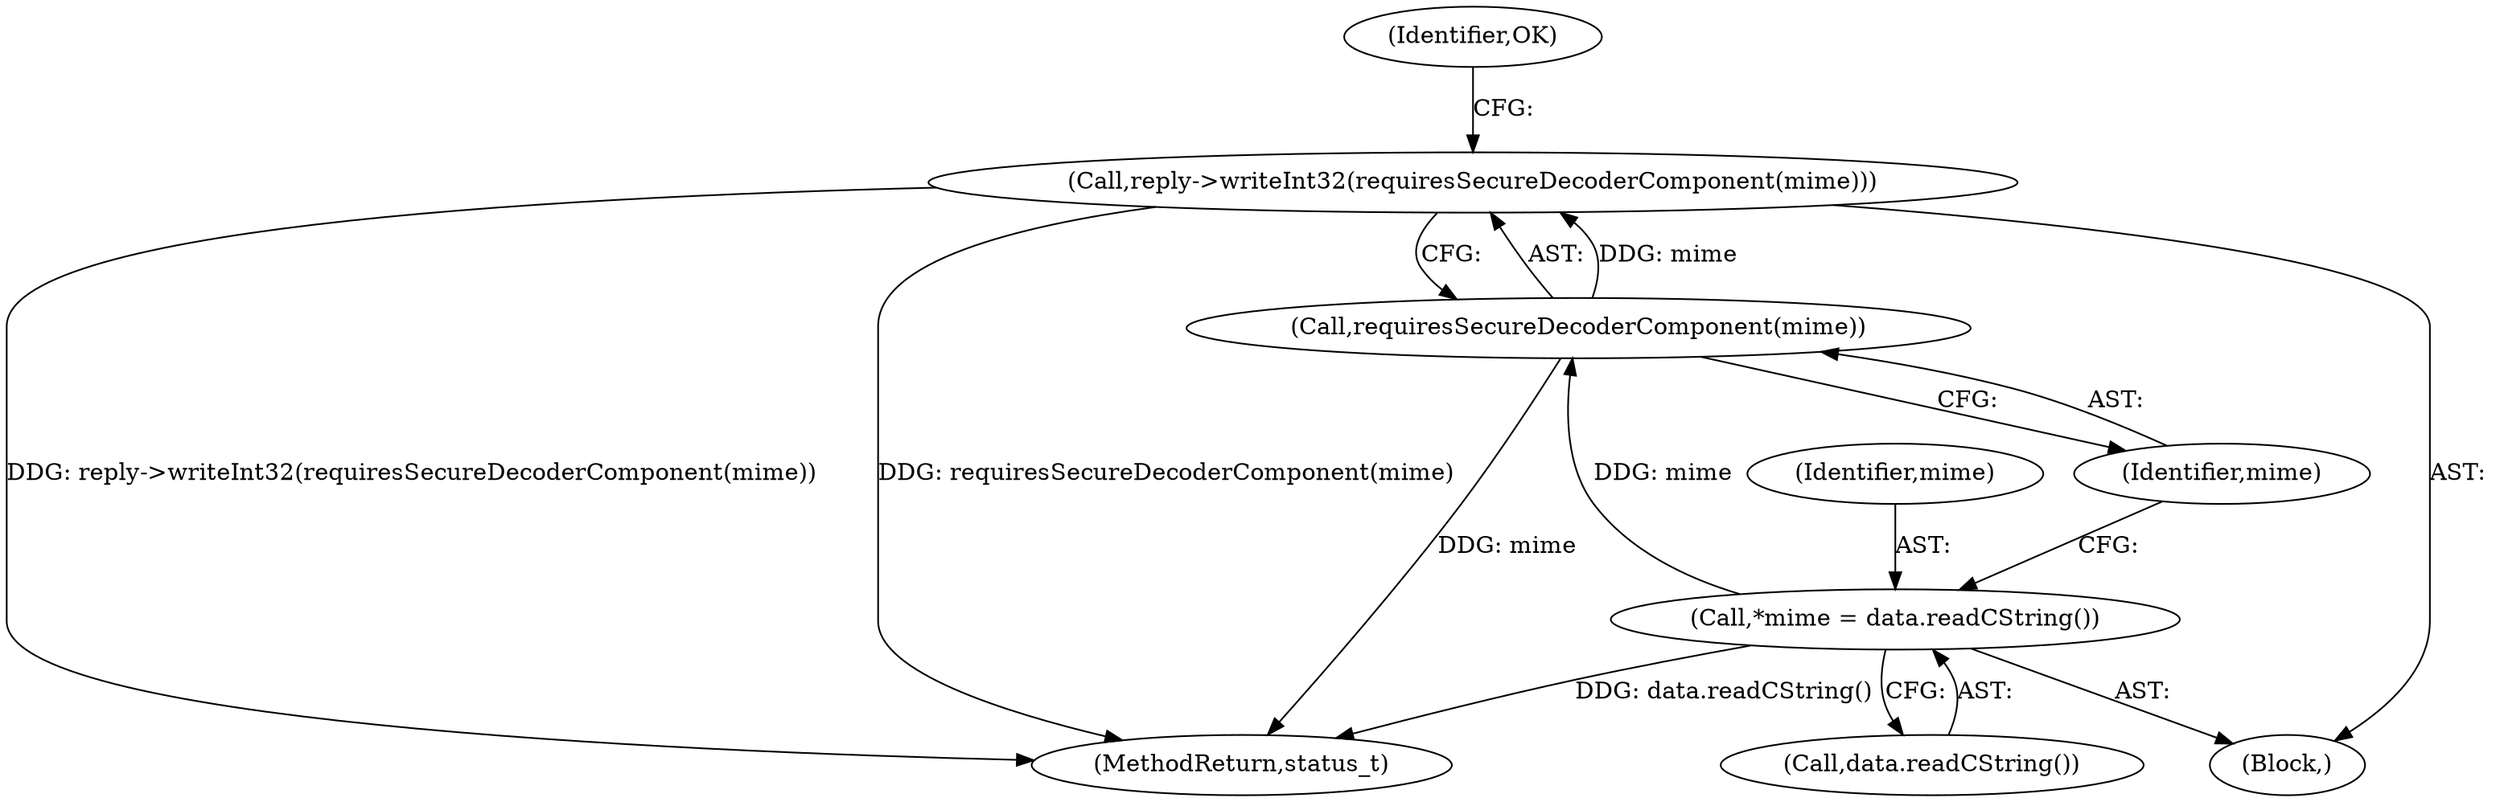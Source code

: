 digraph "0_Android_22f824feac43d5758f9a70b77f2aca840ba62c3b@API" {
"1000203" [label="(Call,reply->writeInt32(requiresSecureDecoderComponent(mime)))"];
"1000204" [label="(Call,requiresSecureDecoderComponent(mime))"];
"1000200" [label="(Call,*mime = data.readCString())"];
"1000483" [label="(MethodReturn,status_t)"];
"1000200" [label="(Call,*mime = data.readCString())"];
"1000201" [label="(Identifier,mime)"];
"1000207" [label="(Identifier,OK)"];
"1000202" [label="(Call,data.readCString())"];
"1000205" [label="(Identifier,mime)"];
"1000203" [label="(Call,reply->writeInt32(requiresSecureDecoderComponent(mime)))"];
"1000194" [label="(Block,)"];
"1000204" [label="(Call,requiresSecureDecoderComponent(mime))"];
"1000203" -> "1000194"  [label="AST: "];
"1000203" -> "1000204"  [label="CFG: "];
"1000204" -> "1000203"  [label="AST: "];
"1000207" -> "1000203"  [label="CFG: "];
"1000203" -> "1000483"  [label="DDG: reply->writeInt32(requiresSecureDecoderComponent(mime))"];
"1000203" -> "1000483"  [label="DDG: requiresSecureDecoderComponent(mime)"];
"1000204" -> "1000203"  [label="DDG: mime"];
"1000204" -> "1000205"  [label="CFG: "];
"1000205" -> "1000204"  [label="AST: "];
"1000204" -> "1000483"  [label="DDG: mime"];
"1000200" -> "1000204"  [label="DDG: mime"];
"1000200" -> "1000194"  [label="AST: "];
"1000200" -> "1000202"  [label="CFG: "];
"1000201" -> "1000200"  [label="AST: "];
"1000202" -> "1000200"  [label="AST: "];
"1000205" -> "1000200"  [label="CFG: "];
"1000200" -> "1000483"  [label="DDG: data.readCString()"];
}
